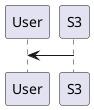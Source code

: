 @startuml
'https://plantuml.com/deployment-diagram

'actor actor
'actor/ "actor/"
'agent agent
'artifact artifact
'boundary boundary
'card card
'circle circle
'cloud cloud
'collections collections
'component component
'control control
'database database
'entity entity
'file file
'folder folder
'frame frame
'interface interface
'label label
'node node
'package package
'queue queue
'rectangle rectangle
'stack stack
'storage storage
'usecase usecase
'usecase/ "usecase/"


User <- S3
@enduml